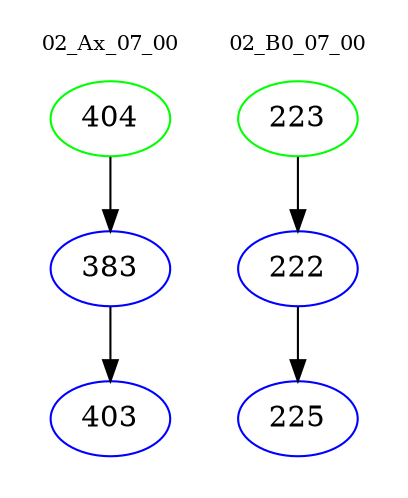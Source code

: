 digraph{
subgraph cluster_0 {
color = white
label = "02_Ax_07_00";
fontsize=10;
T0_404 [label="404", color="green"]
T0_404 -> T0_383 [color="black"]
T0_383 [label="383", color="blue"]
T0_383 -> T0_403 [color="black"]
T0_403 [label="403", color="blue"]
}
subgraph cluster_1 {
color = white
label = "02_B0_07_00";
fontsize=10;
T1_223 [label="223", color="green"]
T1_223 -> T1_222 [color="black"]
T1_222 [label="222", color="blue"]
T1_222 -> T1_225 [color="black"]
T1_225 [label="225", color="blue"]
}
}
